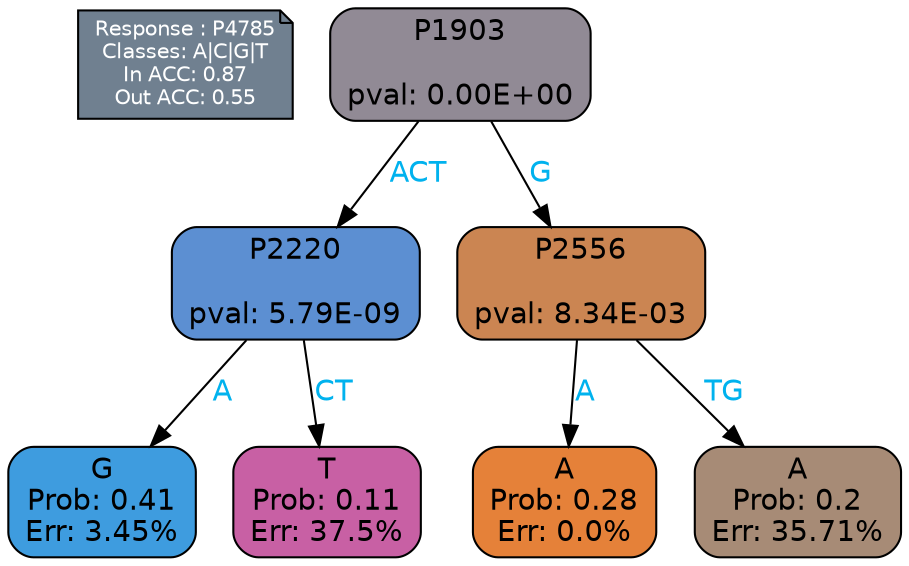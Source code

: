 digraph Tree {
node [shape=box, style="filled, rounded", color="black", fontname=helvetica] ;
graph [ranksep=equally, splines=polylines, bgcolor=transparent, dpi=600] ;
edge [fontname=helvetica] ;
LEGEND [label="Response : P4785
Classes: A|C|G|T
In ACC: 0.87
Out ACC: 0.55
",shape=note,align=left,style=filled,fillcolor="slategray",fontcolor="white",fontsize=10];1 [label="P1903

pval: 0.00E+00", fillcolor="#918a95"] ;
2 [label="P2220

pval: 5.79E-09", fillcolor="#5c8fd2"] ;
3 [label="G
Prob: 0.41
Err: 3.45%", fillcolor="#3e9cdf"] ;
4 [label="T
Prob: 0.11
Err: 37.5%", fillcolor="#c860a4"] ;
5 [label="P2556

pval: 8.34E-03", fillcolor="#cb8552"] ;
6 [label="A
Prob: 0.28
Err: 0.0%", fillcolor="#e58139"] ;
7 [label="A
Prob: 0.2
Err: 35.71%", fillcolor="#a78b76"] ;
1 -> 2 [label="ACT",fontcolor=deepskyblue2] ;
1 -> 5 [label="G",fontcolor=deepskyblue2] ;
2 -> 3 [label="A",fontcolor=deepskyblue2] ;
2 -> 4 [label="CT",fontcolor=deepskyblue2] ;
5 -> 6 [label="A",fontcolor=deepskyblue2] ;
5 -> 7 [label="TG",fontcolor=deepskyblue2] ;
{rank = same; 3;4;6;7;}{rank = same; LEGEND;1;}}